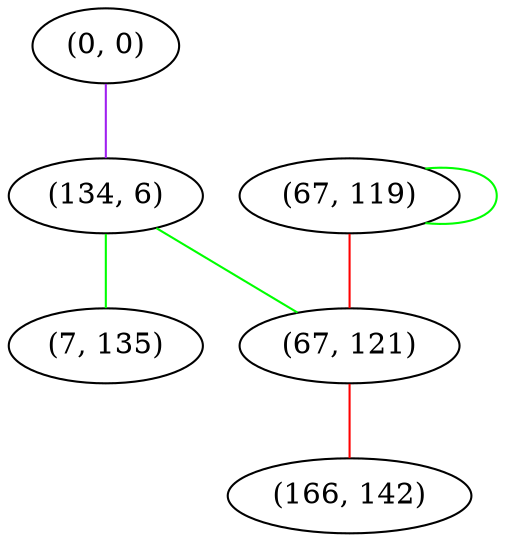 graph "" {
"(0, 0)";
"(134, 6)";
"(67, 119)";
"(7, 135)";
"(67, 121)";
"(166, 142)";
"(0, 0)" -- "(134, 6)"  [color=purple, key=0, weight=4];
"(134, 6)" -- "(67, 121)"  [color=green, key=0, weight=2];
"(134, 6)" -- "(7, 135)"  [color=green, key=0, weight=2];
"(67, 119)" -- "(67, 119)"  [color=green, key=0, weight=2];
"(67, 119)" -- "(67, 121)"  [color=red, key=0, weight=1];
"(67, 121)" -- "(166, 142)"  [color=red, key=0, weight=1];
}
